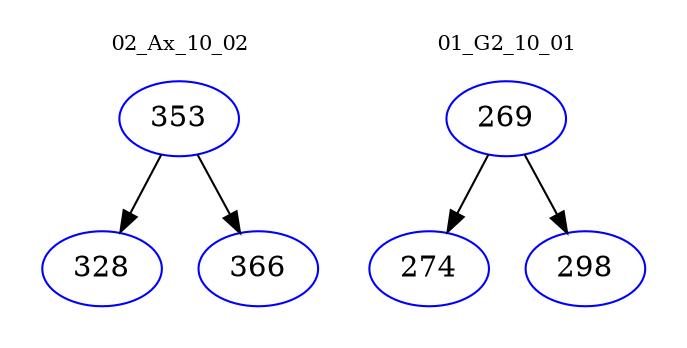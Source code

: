 digraph{
subgraph cluster_0 {
color = white
label = "02_Ax_10_02";
fontsize=10;
T0_353 [label="353", color="blue"]
T0_353 -> T0_328 [color="black"]
T0_328 [label="328", color="blue"]
T0_353 -> T0_366 [color="black"]
T0_366 [label="366", color="blue"]
}
subgraph cluster_1 {
color = white
label = "01_G2_10_01";
fontsize=10;
T1_269 [label="269", color="blue"]
T1_269 -> T1_274 [color="black"]
T1_274 [label="274", color="blue"]
T1_269 -> T1_298 [color="black"]
T1_298 [label="298", color="blue"]
}
}

